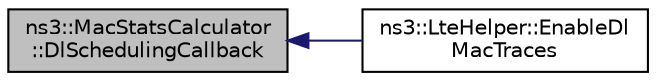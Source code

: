 digraph "ns3::MacStatsCalculator::DlSchedulingCallback"
{
  edge [fontname="Helvetica",fontsize="10",labelfontname="Helvetica",labelfontsize="10"];
  node [fontname="Helvetica",fontsize="10",shape=record];
  rankdir="LR";
  Node1 [label="ns3::MacStatsCalculator\l::DlSchedulingCallback",height=0.2,width=0.4,color="black", fillcolor="grey75", style="filled", fontcolor="black"];
  Node1 -> Node2 [dir="back",color="midnightblue",fontsize="10",style="solid"];
  Node2 [label="ns3::LteHelper::EnableDl\lMacTraces",height=0.2,width=0.4,color="black", fillcolor="white", style="filled",URL="$d6/d63/classns3_1_1LteHelper.html#aca02df5d8852bf9721b1541707dcd84f"];
}
